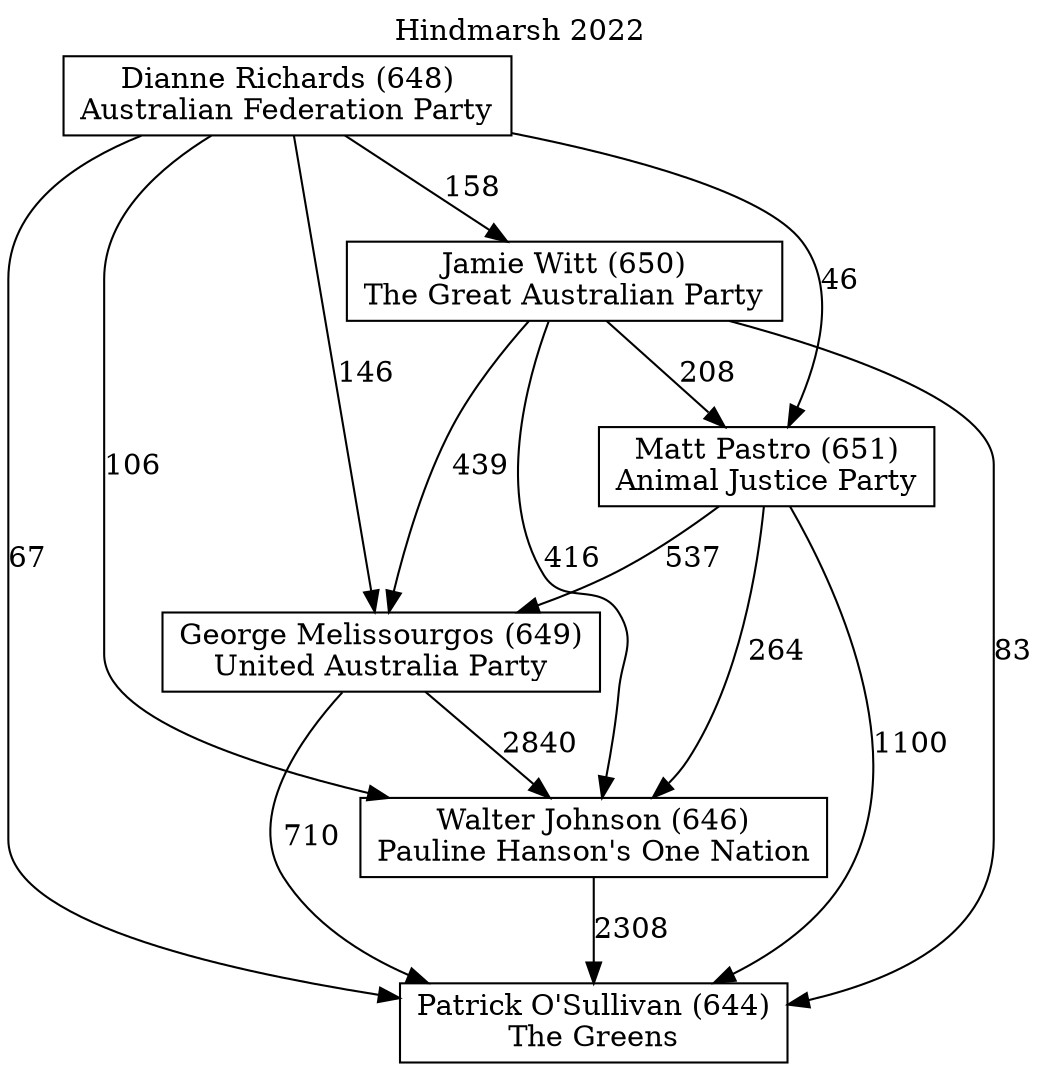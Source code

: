 // House preference flow
digraph "Patrick O'Sullivan (644)_Hindmarsh_2022" {
	graph [label="Hindmarsh 2022" labelloc=t]
	node [shape=box]
	"Patrick O'Sullivan (644)" [label="Patrick O'Sullivan (644)
The Greens"]
	"Walter Johnson (646)" [label="Walter Johnson (646)
Pauline Hanson's One Nation"]
	"George Melissourgos (649)" [label="George Melissourgos (649)
United Australia Party"]
	"Matt Pastro (651)" [label="Matt Pastro (651)
Animal Justice Party"]
	"Jamie Witt (650)" [label="Jamie Witt (650)
The Great Australian Party"]
	"Dianne Richards (648)" [label="Dianne Richards (648)
Australian Federation Party"]
	"Patrick O'Sullivan (644)" [label="Patrick O'Sullivan (644)
The Greens"]
	"George Melissourgos (649)" [label="George Melissourgos (649)
United Australia Party"]
	"Matt Pastro (651)" [label="Matt Pastro (651)
Animal Justice Party"]
	"Jamie Witt (650)" [label="Jamie Witt (650)
The Great Australian Party"]
	"Dianne Richards (648)" [label="Dianne Richards (648)
Australian Federation Party"]
	"Patrick O'Sullivan (644)" [label="Patrick O'Sullivan (644)
The Greens"]
	"Matt Pastro (651)" [label="Matt Pastro (651)
Animal Justice Party"]
	"Jamie Witt (650)" [label="Jamie Witt (650)
The Great Australian Party"]
	"Dianne Richards (648)" [label="Dianne Richards (648)
Australian Federation Party"]
	"Patrick O'Sullivan (644)" [label="Patrick O'Sullivan (644)
The Greens"]
	"Jamie Witt (650)" [label="Jamie Witt (650)
The Great Australian Party"]
	"Dianne Richards (648)" [label="Dianne Richards (648)
Australian Federation Party"]
	"Patrick O'Sullivan (644)" [label="Patrick O'Sullivan (644)
The Greens"]
	"Dianne Richards (648)" [label="Dianne Richards (648)
Australian Federation Party"]
	"Dianne Richards (648)" [label="Dianne Richards (648)
Australian Federation Party"]
	"Jamie Witt (650)" [label="Jamie Witt (650)
The Great Australian Party"]
	"Dianne Richards (648)" [label="Dianne Richards (648)
Australian Federation Party"]
	"Dianne Richards (648)" [label="Dianne Richards (648)
Australian Federation Party"]
	"Matt Pastro (651)" [label="Matt Pastro (651)
Animal Justice Party"]
	"Jamie Witt (650)" [label="Jamie Witt (650)
The Great Australian Party"]
	"Dianne Richards (648)" [label="Dianne Richards (648)
Australian Federation Party"]
	"Matt Pastro (651)" [label="Matt Pastro (651)
Animal Justice Party"]
	"Dianne Richards (648)" [label="Dianne Richards (648)
Australian Federation Party"]
	"Dianne Richards (648)" [label="Dianne Richards (648)
Australian Federation Party"]
	"Jamie Witt (650)" [label="Jamie Witt (650)
The Great Australian Party"]
	"Dianne Richards (648)" [label="Dianne Richards (648)
Australian Federation Party"]
	"Dianne Richards (648)" [label="Dianne Richards (648)
Australian Federation Party"]
	"George Melissourgos (649)" [label="George Melissourgos (649)
United Australia Party"]
	"Matt Pastro (651)" [label="Matt Pastro (651)
Animal Justice Party"]
	"Jamie Witt (650)" [label="Jamie Witt (650)
The Great Australian Party"]
	"Dianne Richards (648)" [label="Dianne Richards (648)
Australian Federation Party"]
	"George Melissourgos (649)" [label="George Melissourgos (649)
United Australia Party"]
	"Jamie Witt (650)" [label="Jamie Witt (650)
The Great Australian Party"]
	"Dianne Richards (648)" [label="Dianne Richards (648)
Australian Federation Party"]
	"George Melissourgos (649)" [label="George Melissourgos (649)
United Australia Party"]
	"Dianne Richards (648)" [label="Dianne Richards (648)
Australian Federation Party"]
	"Dianne Richards (648)" [label="Dianne Richards (648)
Australian Federation Party"]
	"Jamie Witt (650)" [label="Jamie Witt (650)
The Great Australian Party"]
	"Dianne Richards (648)" [label="Dianne Richards (648)
Australian Federation Party"]
	"Dianne Richards (648)" [label="Dianne Richards (648)
Australian Federation Party"]
	"Matt Pastro (651)" [label="Matt Pastro (651)
Animal Justice Party"]
	"Jamie Witt (650)" [label="Jamie Witt (650)
The Great Australian Party"]
	"Dianne Richards (648)" [label="Dianne Richards (648)
Australian Federation Party"]
	"Matt Pastro (651)" [label="Matt Pastro (651)
Animal Justice Party"]
	"Dianne Richards (648)" [label="Dianne Richards (648)
Australian Federation Party"]
	"Dianne Richards (648)" [label="Dianne Richards (648)
Australian Federation Party"]
	"Jamie Witt (650)" [label="Jamie Witt (650)
The Great Australian Party"]
	"Dianne Richards (648)" [label="Dianne Richards (648)
Australian Federation Party"]
	"Dianne Richards (648)" [label="Dianne Richards (648)
Australian Federation Party"]
	"Walter Johnson (646)" [label="Walter Johnson (646)
Pauline Hanson's One Nation"]
	"George Melissourgos (649)" [label="George Melissourgos (649)
United Australia Party"]
	"Matt Pastro (651)" [label="Matt Pastro (651)
Animal Justice Party"]
	"Jamie Witt (650)" [label="Jamie Witt (650)
The Great Australian Party"]
	"Dianne Richards (648)" [label="Dianne Richards (648)
Australian Federation Party"]
	"Walter Johnson (646)" [label="Walter Johnson (646)
Pauline Hanson's One Nation"]
	"Matt Pastro (651)" [label="Matt Pastro (651)
Animal Justice Party"]
	"Jamie Witt (650)" [label="Jamie Witt (650)
The Great Australian Party"]
	"Dianne Richards (648)" [label="Dianne Richards (648)
Australian Federation Party"]
	"Walter Johnson (646)" [label="Walter Johnson (646)
Pauline Hanson's One Nation"]
	"Jamie Witt (650)" [label="Jamie Witt (650)
The Great Australian Party"]
	"Dianne Richards (648)" [label="Dianne Richards (648)
Australian Federation Party"]
	"Walter Johnson (646)" [label="Walter Johnson (646)
Pauline Hanson's One Nation"]
	"Dianne Richards (648)" [label="Dianne Richards (648)
Australian Federation Party"]
	"Dianne Richards (648)" [label="Dianne Richards (648)
Australian Federation Party"]
	"Jamie Witt (650)" [label="Jamie Witt (650)
The Great Australian Party"]
	"Dianne Richards (648)" [label="Dianne Richards (648)
Australian Federation Party"]
	"Dianne Richards (648)" [label="Dianne Richards (648)
Australian Federation Party"]
	"Matt Pastro (651)" [label="Matt Pastro (651)
Animal Justice Party"]
	"Jamie Witt (650)" [label="Jamie Witt (650)
The Great Australian Party"]
	"Dianne Richards (648)" [label="Dianne Richards (648)
Australian Federation Party"]
	"Matt Pastro (651)" [label="Matt Pastro (651)
Animal Justice Party"]
	"Dianne Richards (648)" [label="Dianne Richards (648)
Australian Federation Party"]
	"Dianne Richards (648)" [label="Dianne Richards (648)
Australian Federation Party"]
	"Jamie Witt (650)" [label="Jamie Witt (650)
The Great Australian Party"]
	"Dianne Richards (648)" [label="Dianne Richards (648)
Australian Federation Party"]
	"Dianne Richards (648)" [label="Dianne Richards (648)
Australian Federation Party"]
	"George Melissourgos (649)" [label="George Melissourgos (649)
United Australia Party"]
	"Matt Pastro (651)" [label="Matt Pastro (651)
Animal Justice Party"]
	"Jamie Witt (650)" [label="Jamie Witt (650)
The Great Australian Party"]
	"Dianne Richards (648)" [label="Dianne Richards (648)
Australian Federation Party"]
	"George Melissourgos (649)" [label="George Melissourgos (649)
United Australia Party"]
	"Jamie Witt (650)" [label="Jamie Witt (650)
The Great Australian Party"]
	"Dianne Richards (648)" [label="Dianne Richards (648)
Australian Federation Party"]
	"George Melissourgos (649)" [label="George Melissourgos (649)
United Australia Party"]
	"Dianne Richards (648)" [label="Dianne Richards (648)
Australian Federation Party"]
	"Dianne Richards (648)" [label="Dianne Richards (648)
Australian Federation Party"]
	"Jamie Witt (650)" [label="Jamie Witt (650)
The Great Australian Party"]
	"Dianne Richards (648)" [label="Dianne Richards (648)
Australian Federation Party"]
	"Dianne Richards (648)" [label="Dianne Richards (648)
Australian Federation Party"]
	"Matt Pastro (651)" [label="Matt Pastro (651)
Animal Justice Party"]
	"Jamie Witt (650)" [label="Jamie Witt (650)
The Great Australian Party"]
	"Dianne Richards (648)" [label="Dianne Richards (648)
Australian Federation Party"]
	"Matt Pastro (651)" [label="Matt Pastro (651)
Animal Justice Party"]
	"Dianne Richards (648)" [label="Dianne Richards (648)
Australian Federation Party"]
	"Dianne Richards (648)" [label="Dianne Richards (648)
Australian Federation Party"]
	"Jamie Witt (650)" [label="Jamie Witt (650)
The Great Australian Party"]
	"Dianne Richards (648)" [label="Dianne Richards (648)
Australian Federation Party"]
	"Dianne Richards (648)" [label="Dianne Richards (648)
Australian Federation Party"]
	"Walter Johnson (646)" -> "Patrick O'Sullivan (644)" [label=2308]
	"George Melissourgos (649)" -> "Walter Johnson (646)" [label=2840]
	"Matt Pastro (651)" -> "George Melissourgos (649)" [label=537]
	"Jamie Witt (650)" -> "Matt Pastro (651)" [label=208]
	"Dianne Richards (648)" -> "Jamie Witt (650)" [label=158]
	"George Melissourgos (649)" -> "Patrick O'Sullivan (644)" [label=710]
	"Matt Pastro (651)" -> "Patrick O'Sullivan (644)" [label=1100]
	"Jamie Witt (650)" -> "Patrick O'Sullivan (644)" [label=83]
	"Dianne Richards (648)" -> "Patrick O'Sullivan (644)" [label=67]
	"Dianne Richards (648)" -> "Matt Pastro (651)" [label=46]
	"Jamie Witt (650)" -> "George Melissourgos (649)" [label=439]
	"Dianne Richards (648)" -> "George Melissourgos (649)" [label=146]
	"Matt Pastro (651)" -> "Walter Johnson (646)" [label=264]
	"Jamie Witt (650)" -> "Walter Johnson (646)" [label=416]
	"Dianne Richards (648)" -> "Walter Johnson (646)" [label=106]
}
